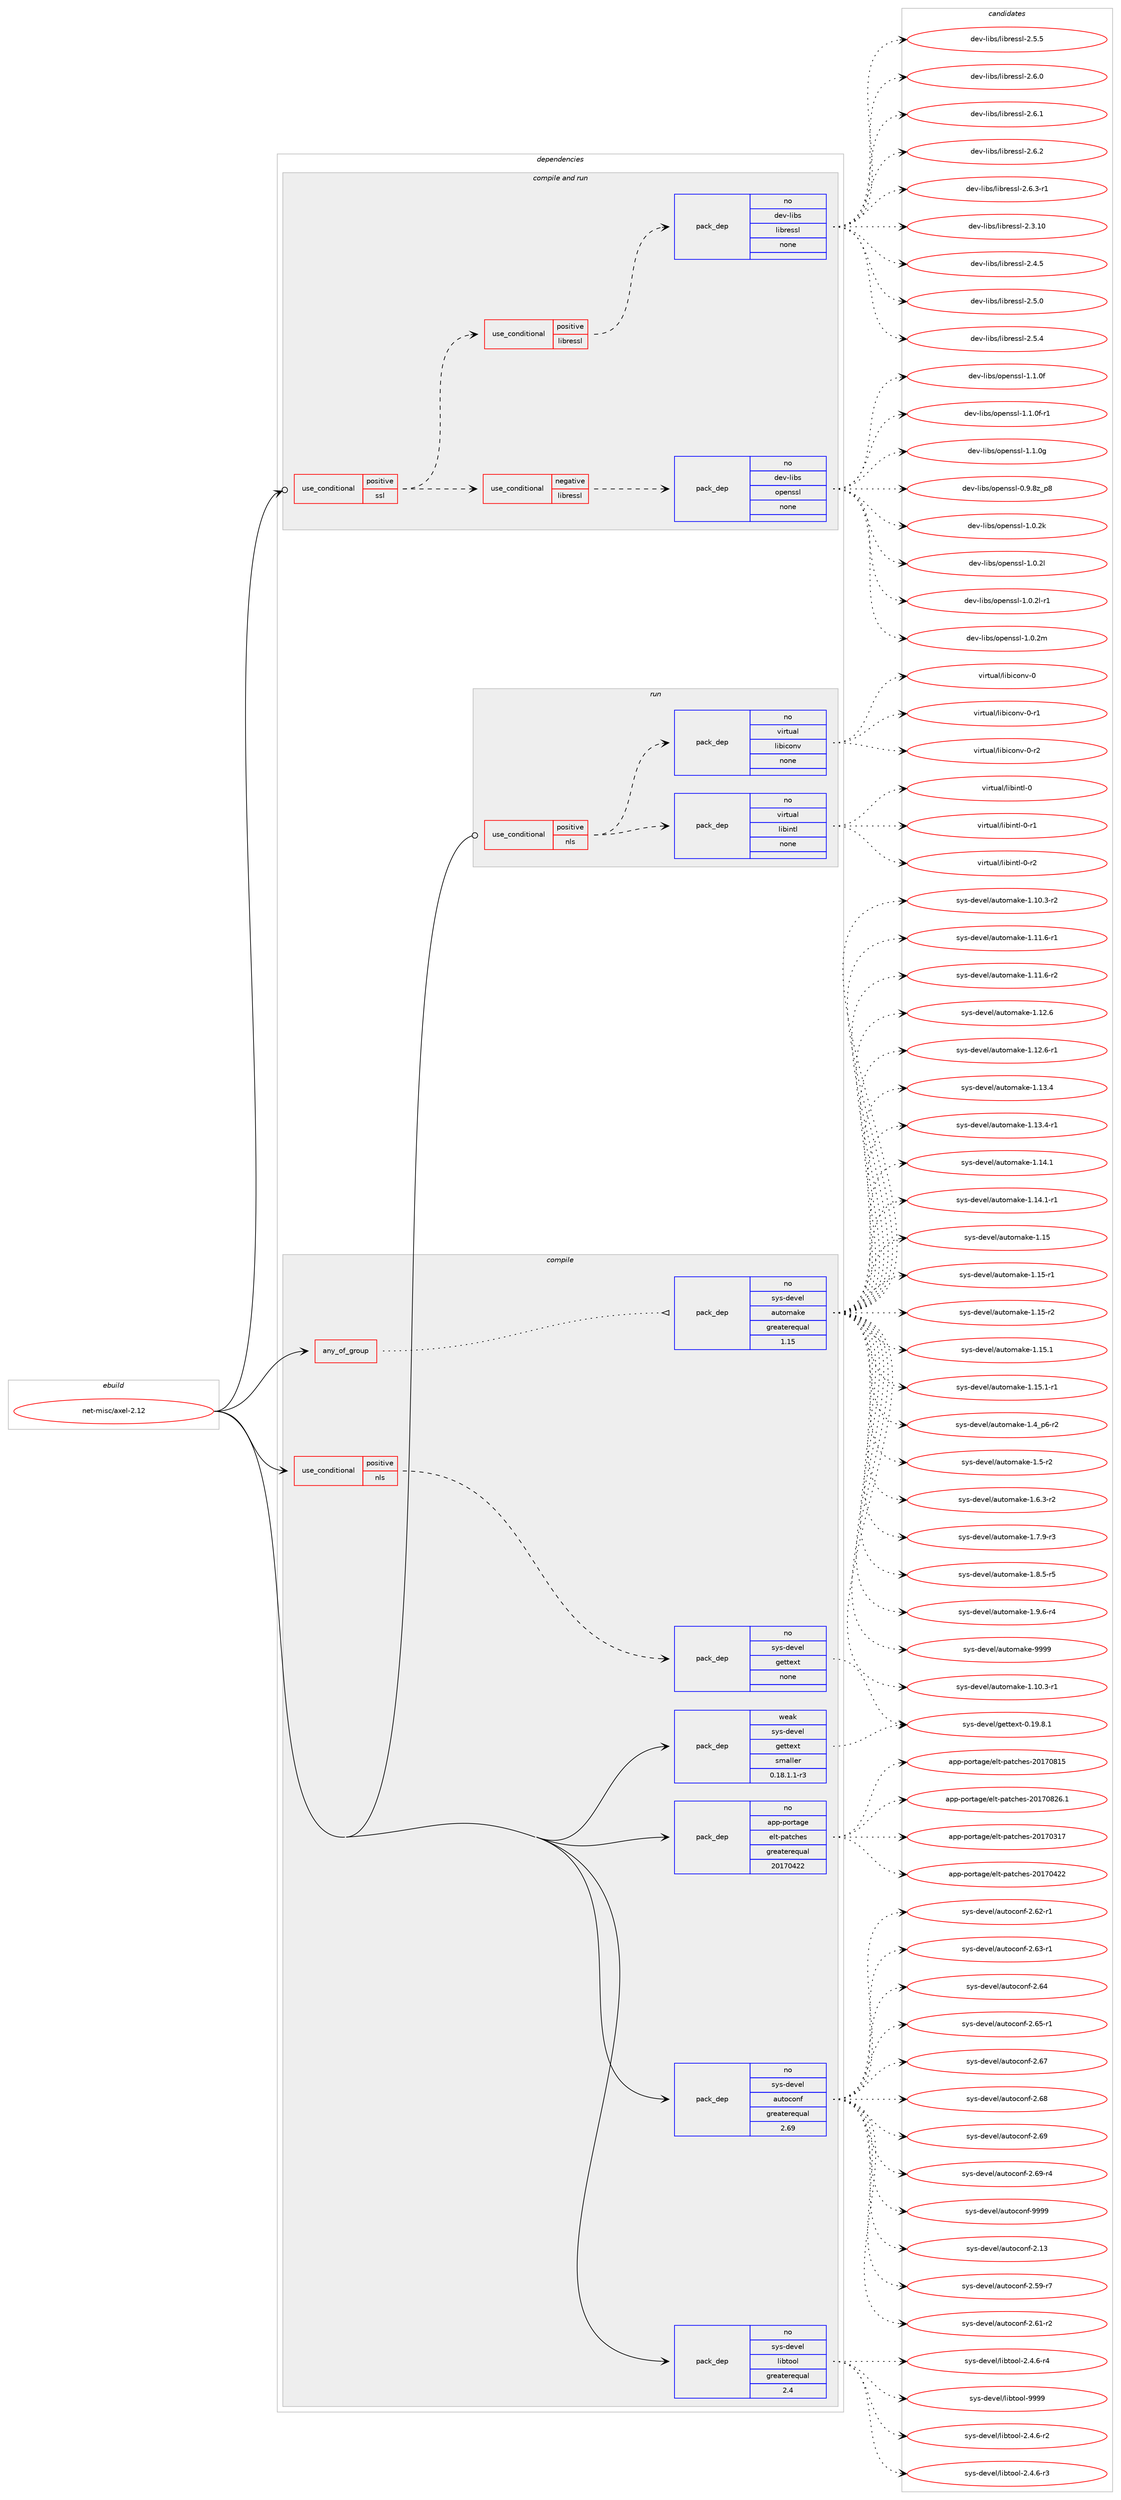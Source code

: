digraph prolog {

# *************
# Graph options
# *************

newrank=true;
concentrate=true;
compound=true;
graph [rankdir=LR,fontname=Helvetica,fontsize=10,ranksep=1.5];#, ranksep=2.5, nodesep=0.2];
edge  [arrowhead=vee];
node  [fontname=Helvetica,fontsize=10];

# **********
# The ebuild
# **********

subgraph cluster_leftcol {
color=gray;
rank=same;
label=<<i>ebuild</i>>;
id [label="net-misc/axel-2.12", color=red, width=4, href="../net-misc/axel-2.12.svg"];
}

# ****************
# The dependencies
# ****************

subgraph cluster_midcol {
color=gray;
label=<<i>dependencies</i>>;
subgraph cluster_compile {
fillcolor="#eeeeee";
style=filled;
label=<<i>compile</i>>;
subgraph any6952 {
dependency423341 [label=<<TABLE BORDER="0" CELLBORDER="1" CELLSPACING="0" CELLPADDING="4"><TR><TD CELLPADDING="10">any_of_group</TD></TR></TABLE>>, shape=none, color=red];subgraph pack311311 {
dependency423342 [label=<<TABLE BORDER="0" CELLBORDER="1" CELLSPACING="0" CELLPADDING="4" WIDTH="220"><TR><TD ROWSPAN="6" CELLPADDING="30">pack_dep</TD></TR><TR><TD WIDTH="110">no</TD></TR><TR><TD>sys-devel</TD></TR><TR><TD>automake</TD></TR><TR><TD>greaterequal</TD></TR><TR><TD>1.15</TD></TR></TABLE>>, shape=none, color=blue];
}
dependency423341:e -> dependency423342:w [weight=20,style="dotted",arrowhead="oinv"];
}
id:e -> dependency423341:w [weight=20,style="solid",arrowhead="vee"];
subgraph cond104885 {
dependency423343 [label=<<TABLE BORDER="0" CELLBORDER="1" CELLSPACING="0" CELLPADDING="4"><TR><TD ROWSPAN="3" CELLPADDING="10">use_conditional</TD></TR><TR><TD>positive</TD></TR><TR><TD>nls</TD></TR></TABLE>>, shape=none, color=red];
subgraph pack311312 {
dependency423344 [label=<<TABLE BORDER="0" CELLBORDER="1" CELLSPACING="0" CELLPADDING="4" WIDTH="220"><TR><TD ROWSPAN="6" CELLPADDING="30">pack_dep</TD></TR><TR><TD WIDTH="110">no</TD></TR><TR><TD>sys-devel</TD></TR><TR><TD>gettext</TD></TR><TR><TD>none</TD></TR><TR><TD></TD></TR></TABLE>>, shape=none, color=blue];
}
dependency423343:e -> dependency423344:w [weight=20,style="dashed",arrowhead="vee"];
}
id:e -> dependency423343:w [weight=20,style="solid",arrowhead="vee"];
subgraph pack311313 {
dependency423345 [label=<<TABLE BORDER="0" CELLBORDER="1" CELLSPACING="0" CELLPADDING="4" WIDTH="220"><TR><TD ROWSPAN="6" CELLPADDING="30">pack_dep</TD></TR><TR><TD WIDTH="110">no</TD></TR><TR><TD>app-portage</TD></TR><TR><TD>elt-patches</TD></TR><TR><TD>greaterequal</TD></TR><TR><TD>20170422</TD></TR></TABLE>>, shape=none, color=blue];
}
id:e -> dependency423345:w [weight=20,style="solid",arrowhead="vee"];
subgraph pack311314 {
dependency423346 [label=<<TABLE BORDER="0" CELLBORDER="1" CELLSPACING="0" CELLPADDING="4" WIDTH="220"><TR><TD ROWSPAN="6" CELLPADDING="30">pack_dep</TD></TR><TR><TD WIDTH="110">no</TD></TR><TR><TD>sys-devel</TD></TR><TR><TD>autoconf</TD></TR><TR><TD>greaterequal</TD></TR><TR><TD>2.69</TD></TR></TABLE>>, shape=none, color=blue];
}
id:e -> dependency423346:w [weight=20,style="solid",arrowhead="vee"];
subgraph pack311315 {
dependency423347 [label=<<TABLE BORDER="0" CELLBORDER="1" CELLSPACING="0" CELLPADDING="4" WIDTH="220"><TR><TD ROWSPAN="6" CELLPADDING="30">pack_dep</TD></TR><TR><TD WIDTH="110">no</TD></TR><TR><TD>sys-devel</TD></TR><TR><TD>libtool</TD></TR><TR><TD>greaterequal</TD></TR><TR><TD>2.4</TD></TR></TABLE>>, shape=none, color=blue];
}
id:e -> dependency423347:w [weight=20,style="solid",arrowhead="vee"];
subgraph pack311316 {
dependency423348 [label=<<TABLE BORDER="0" CELLBORDER="1" CELLSPACING="0" CELLPADDING="4" WIDTH="220"><TR><TD ROWSPAN="6" CELLPADDING="30">pack_dep</TD></TR><TR><TD WIDTH="110">weak</TD></TR><TR><TD>sys-devel</TD></TR><TR><TD>gettext</TD></TR><TR><TD>smaller</TD></TR><TR><TD>0.18.1.1-r3</TD></TR></TABLE>>, shape=none, color=blue];
}
id:e -> dependency423348:w [weight=20,style="solid",arrowhead="vee"];
}
subgraph cluster_compileandrun {
fillcolor="#eeeeee";
style=filled;
label=<<i>compile and run</i>>;
subgraph cond104886 {
dependency423349 [label=<<TABLE BORDER="0" CELLBORDER="1" CELLSPACING="0" CELLPADDING="4"><TR><TD ROWSPAN="3" CELLPADDING="10">use_conditional</TD></TR><TR><TD>positive</TD></TR><TR><TD>ssl</TD></TR></TABLE>>, shape=none, color=red];
subgraph cond104887 {
dependency423350 [label=<<TABLE BORDER="0" CELLBORDER="1" CELLSPACING="0" CELLPADDING="4"><TR><TD ROWSPAN="3" CELLPADDING="10">use_conditional</TD></TR><TR><TD>negative</TD></TR><TR><TD>libressl</TD></TR></TABLE>>, shape=none, color=red];
subgraph pack311317 {
dependency423351 [label=<<TABLE BORDER="0" CELLBORDER="1" CELLSPACING="0" CELLPADDING="4" WIDTH="220"><TR><TD ROWSPAN="6" CELLPADDING="30">pack_dep</TD></TR><TR><TD WIDTH="110">no</TD></TR><TR><TD>dev-libs</TD></TR><TR><TD>openssl</TD></TR><TR><TD>none</TD></TR><TR><TD></TD></TR></TABLE>>, shape=none, color=blue];
}
dependency423350:e -> dependency423351:w [weight=20,style="dashed",arrowhead="vee"];
}
dependency423349:e -> dependency423350:w [weight=20,style="dashed",arrowhead="vee"];
subgraph cond104888 {
dependency423352 [label=<<TABLE BORDER="0" CELLBORDER="1" CELLSPACING="0" CELLPADDING="4"><TR><TD ROWSPAN="3" CELLPADDING="10">use_conditional</TD></TR><TR><TD>positive</TD></TR><TR><TD>libressl</TD></TR></TABLE>>, shape=none, color=red];
subgraph pack311318 {
dependency423353 [label=<<TABLE BORDER="0" CELLBORDER="1" CELLSPACING="0" CELLPADDING="4" WIDTH="220"><TR><TD ROWSPAN="6" CELLPADDING="30">pack_dep</TD></TR><TR><TD WIDTH="110">no</TD></TR><TR><TD>dev-libs</TD></TR><TR><TD>libressl</TD></TR><TR><TD>none</TD></TR><TR><TD></TD></TR></TABLE>>, shape=none, color=blue];
}
dependency423352:e -> dependency423353:w [weight=20,style="dashed",arrowhead="vee"];
}
dependency423349:e -> dependency423352:w [weight=20,style="dashed",arrowhead="vee"];
}
id:e -> dependency423349:w [weight=20,style="solid",arrowhead="odotvee"];
}
subgraph cluster_run {
fillcolor="#eeeeee";
style=filled;
label=<<i>run</i>>;
subgraph cond104889 {
dependency423354 [label=<<TABLE BORDER="0" CELLBORDER="1" CELLSPACING="0" CELLPADDING="4"><TR><TD ROWSPAN="3" CELLPADDING="10">use_conditional</TD></TR><TR><TD>positive</TD></TR><TR><TD>nls</TD></TR></TABLE>>, shape=none, color=red];
subgraph pack311319 {
dependency423355 [label=<<TABLE BORDER="0" CELLBORDER="1" CELLSPACING="0" CELLPADDING="4" WIDTH="220"><TR><TD ROWSPAN="6" CELLPADDING="30">pack_dep</TD></TR><TR><TD WIDTH="110">no</TD></TR><TR><TD>virtual</TD></TR><TR><TD>libintl</TD></TR><TR><TD>none</TD></TR><TR><TD></TD></TR></TABLE>>, shape=none, color=blue];
}
dependency423354:e -> dependency423355:w [weight=20,style="dashed",arrowhead="vee"];
subgraph pack311320 {
dependency423356 [label=<<TABLE BORDER="0" CELLBORDER="1" CELLSPACING="0" CELLPADDING="4" WIDTH="220"><TR><TD ROWSPAN="6" CELLPADDING="30">pack_dep</TD></TR><TR><TD WIDTH="110">no</TD></TR><TR><TD>virtual</TD></TR><TR><TD>libiconv</TD></TR><TR><TD>none</TD></TR><TR><TD></TD></TR></TABLE>>, shape=none, color=blue];
}
dependency423354:e -> dependency423356:w [weight=20,style="dashed",arrowhead="vee"];
}
id:e -> dependency423354:w [weight=20,style="solid",arrowhead="odot"];
}
}

# **************
# The candidates
# **************

subgraph cluster_choices {
rank=same;
color=gray;
label=<<i>candidates</i>>;

subgraph choice311311 {
color=black;
nodesep=1;
choice11512111545100101118101108479711711611110997107101454946494846514511449 [label="sys-devel/automake-1.10.3-r1", color=red, width=4,href="../sys-devel/automake-1.10.3-r1.svg"];
choice11512111545100101118101108479711711611110997107101454946494846514511450 [label="sys-devel/automake-1.10.3-r2", color=red, width=4,href="../sys-devel/automake-1.10.3-r2.svg"];
choice11512111545100101118101108479711711611110997107101454946494946544511449 [label="sys-devel/automake-1.11.6-r1", color=red, width=4,href="../sys-devel/automake-1.11.6-r1.svg"];
choice11512111545100101118101108479711711611110997107101454946494946544511450 [label="sys-devel/automake-1.11.6-r2", color=red, width=4,href="../sys-devel/automake-1.11.6-r2.svg"];
choice1151211154510010111810110847971171161111099710710145494649504654 [label="sys-devel/automake-1.12.6", color=red, width=4,href="../sys-devel/automake-1.12.6.svg"];
choice11512111545100101118101108479711711611110997107101454946495046544511449 [label="sys-devel/automake-1.12.6-r1", color=red, width=4,href="../sys-devel/automake-1.12.6-r1.svg"];
choice1151211154510010111810110847971171161111099710710145494649514652 [label="sys-devel/automake-1.13.4", color=red, width=4,href="../sys-devel/automake-1.13.4.svg"];
choice11512111545100101118101108479711711611110997107101454946495146524511449 [label="sys-devel/automake-1.13.4-r1", color=red, width=4,href="../sys-devel/automake-1.13.4-r1.svg"];
choice1151211154510010111810110847971171161111099710710145494649524649 [label="sys-devel/automake-1.14.1", color=red, width=4,href="../sys-devel/automake-1.14.1.svg"];
choice11512111545100101118101108479711711611110997107101454946495246494511449 [label="sys-devel/automake-1.14.1-r1", color=red, width=4,href="../sys-devel/automake-1.14.1-r1.svg"];
choice115121115451001011181011084797117116111109971071014549464953 [label="sys-devel/automake-1.15", color=red, width=4,href="../sys-devel/automake-1.15.svg"];
choice1151211154510010111810110847971171161111099710710145494649534511449 [label="sys-devel/automake-1.15-r1", color=red, width=4,href="../sys-devel/automake-1.15-r1.svg"];
choice1151211154510010111810110847971171161111099710710145494649534511450 [label="sys-devel/automake-1.15-r2", color=red, width=4,href="../sys-devel/automake-1.15-r2.svg"];
choice1151211154510010111810110847971171161111099710710145494649534649 [label="sys-devel/automake-1.15.1", color=red, width=4,href="../sys-devel/automake-1.15.1.svg"];
choice11512111545100101118101108479711711611110997107101454946495346494511449 [label="sys-devel/automake-1.15.1-r1", color=red, width=4,href="../sys-devel/automake-1.15.1-r1.svg"];
choice115121115451001011181011084797117116111109971071014549465295112544511450 [label="sys-devel/automake-1.4_p6-r2", color=red, width=4,href="../sys-devel/automake-1.4_p6-r2.svg"];
choice11512111545100101118101108479711711611110997107101454946534511450 [label="sys-devel/automake-1.5-r2", color=red, width=4,href="../sys-devel/automake-1.5-r2.svg"];
choice115121115451001011181011084797117116111109971071014549465446514511450 [label="sys-devel/automake-1.6.3-r2", color=red, width=4,href="../sys-devel/automake-1.6.3-r2.svg"];
choice115121115451001011181011084797117116111109971071014549465546574511451 [label="sys-devel/automake-1.7.9-r3", color=red, width=4,href="../sys-devel/automake-1.7.9-r3.svg"];
choice115121115451001011181011084797117116111109971071014549465646534511453 [label="sys-devel/automake-1.8.5-r5", color=red, width=4,href="../sys-devel/automake-1.8.5-r5.svg"];
choice115121115451001011181011084797117116111109971071014549465746544511452 [label="sys-devel/automake-1.9.6-r4", color=red, width=4,href="../sys-devel/automake-1.9.6-r4.svg"];
choice115121115451001011181011084797117116111109971071014557575757 [label="sys-devel/automake-9999", color=red, width=4,href="../sys-devel/automake-9999.svg"];
dependency423342:e -> choice11512111545100101118101108479711711611110997107101454946494846514511449:w [style=dotted,weight="100"];
dependency423342:e -> choice11512111545100101118101108479711711611110997107101454946494846514511450:w [style=dotted,weight="100"];
dependency423342:e -> choice11512111545100101118101108479711711611110997107101454946494946544511449:w [style=dotted,weight="100"];
dependency423342:e -> choice11512111545100101118101108479711711611110997107101454946494946544511450:w [style=dotted,weight="100"];
dependency423342:e -> choice1151211154510010111810110847971171161111099710710145494649504654:w [style=dotted,weight="100"];
dependency423342:e -> choice11512111545100101118101108479711711611110997107101454946495046544511449:w [style=dotted,weight="100"];
dependency423342:e -> choice1151211154510010111810110847971171161111099710710145494649514652:w [style=dotted,weight="100"];
dependency423342:e -> choice11512111545100101118101108479711711611110997107101454946495146524511449:w [style=dotted,weight="100"];
dependency423342:e -> choice1151211154510010111810110847971171161111099710710145494649524649:w [style=dotted,weight="100"];
dependency423342:e -> choice11512111545100101118101108479711711611110997107101454946495246494511449:w [style=dotted,weight="100"];
dependency423342:e -> choice115121115451001011181011084797117116111109971071014549464953:w [style=dotted,weight="100"];
dependency423342:e -> choice1151211154510010111810110847971171161111099710710145494649534511449:w [style=dotted,weight="100"];
dependency423342:e -> choice1151211154510010111810110847971171161111099710710145494649534511450:w [style=dotted,weight="100"];
dependency423342:e -> choice1151211154510010111810110847971171161111099710710145494649534649:w [style=dotted,weight="100"];
dependency423342:e -> choice11512111545100101118101108479711711611110997107101454946495346494511449:w [style=dotted,weight="100"];
dependency423342:e -> choice115121115451001011181011084797117116111109971071014549465295112544511450:w [style=dotted,weight="100"];
dependency423342:e -> choice11512111545100101118101108479711711611110997107101454946534511450:w [style=dotted,weight="100"];
dependency423342:e -> choice115121115451001011181011084797117116111109971071014549465446514511450:w [style=dotted,weight="100"];
dependency423342:e -> choice115121115451001011181011084797117116111109971071014549465546574511451:w [style=dotted,weight="100"];
dependency423342:e -> choice115121115451001011181011084797117116111109971071014549465646534511453:w [style=dotted,weight="100"];
dependency423342:e -> choice115121115451001011181011084797117116111109971071014549465746544511452:w [style=dotted,weight="100"];
dependency423342:e -> choice115121115451001011181011084797117116111109971071014557575757:w [style=dotted,weight="100"];
}
subgraph choice311312 {
color=black;
nodesep=1;
choice1151211154510010111810110847103101116116101120116454846495746564649 [label="sys-devel/gettext-0.19.8.1", color=red, width=4,href="../sys-devel/gettext-0.19.8.1.svg"];
dependency423344:e -> choice1151211154510010111810110847103101116116101120116454846495746564649:w [style=dotted,weight="100"];
}
subgraph choice311313 {
color=black;
nodesep=1;
choice97112112451121111141169710310147101108116451129711699104101115455048495548514955 [label="app-portage/elt-patches-20170317", color=red, width=4,href="../app-portage/elt-patches-20170317.svg"];
choice97112112451121111141169710310147101108116451129711699104101115455048495548525050 [label="app-portage/elt-patches-20170422", color=red, width=4,href="../app-portage/elt-patches-20170422.svg"];
choice97112112451121111141169710310147101108116451129711699104101115455048495548564953 [label="app-portage/elt-patches-20170815", color=red, width=4,href="../app-portage/elt-patches-20170815.svg"];
choice971121124511211111411697103101471011081164511297116991041011154550484955485650544649 [label="app-portage/elt-patches-20170826.1", color=red, width=4,href="../app-portage/elt-patches-20170826.1.svg"];
dependency423345:e -> choice97112112451121111141169710310147101108116451129711699104101115455048495548514955:w [style=dotted,weight="100"];
dependency423345:e -> choice97112112451121111141169710310147101108116451129711699104101115455048495548525050:w [style=dotted,weight="100"];
dependency423345:e -> choice97112112451121111141169710310147101108116451129711699104101115455048495548564953:w [style=dotted,weight="100"];
dependency423345:e -> choice971121124511211111411697103101471011081164511297116991041011154550484955485650544649:w [style=dotted,weight="100"];
}
subgraph choice311314 {
color=black;
nodesep=1;
choice115121115451001011181011084797117116111991111101024550464951 [label="sys-devel/autoconf-2.13", color=red, width=4,href="../sys-devel/autoconf-2.13.svg"];
choice1151211154510010111810110847971171161119911111010245504653574511455 [label="sys-devel/autoconf-2.59-r7", color=red, width=4,href="../sys-devel/autoconf-2.59-r7.svg"];
choice1151211154510010111810110847971171161119911111010245504654494511450 [label="sys-devel/autoconf-2.61-r2", color=red, width=4,href="../sys-devel/autoconf-2.61-r2.svg"];
choice1151211154510010111810110847971171161119911111010245504654504511449 [label="sys-devel/autoconf-2.62-r1", color=red, width=4,href="../sys-devel/autoconf-2.62-r1.svg"];
choice1151211154510010111810110847971171161119911111010245504654514511449 [label="sys-devel/autoconf-2.63-r1", color=red, width=4,href="../sys-devel/autoconf-2.63-r1.svg"];
choice115121115451001011181011084797117116111991111101024550465452 [label="sys-devel/autoconf-2.64", color=red, width=4,href="../sys-devel/autoconf-2.64.svg"];
choice1151211154510010111810110847971171161119911111010245504654534511449 [label="sys-devel/autoconf-2.65-r1", color=red, width=4,href="../sys-devel/autoconf-2.65-r1.svg"];
choice115121115451001011181011084797117116111991111101024550465455 [label="sys-devel/autoconf-2.67", color=red, width=4,href="../sys-devel/autoconf-2.67.svg"];
choice115121115451001011181011084797117116111991111101024550465456 [label="sys-devel/autoconf-2.68", color=red, width=4,href="../sys-devel/autoconf-2.68.svg"];
choice115121115451001011181011084797117116111991111101024550465457 [label="sys-devel/autoconf-2.69", color=red, width=4,href="../sys-devel/autoconf-2.69.svg"];
choice1151211154510010111810110847971171161119911111010245504654574511452 [label="sys-devel/autoconf-2.69-r4", color=red, width=4,href="../sys-devel/autoconf-2.69-r4.svg"];
choice115121115451001011181011084797117116111991111101024557575757 [label="sys-devel/autoconf-9999", color=red, width=4,href="../sys-devel/autoconf-9999.svg"];
dependency423346:e -> choice115121115451001011181011084797117116111991111101024550464951:w [style=dotted,weight="100"];
dependency423346:e -> choice1151211154510010111810110847971171161119911111010245504653574511455:w [style=dotted,weight="100"];
dependency423346:e -> choice1151211154510010111810110847971171161119911111010245504654494511450:w [style=dotted,weight="100"];
dependency423346:e -> choice1151211154510010111810110847971171161119911111010245504654504511449:w [style=dotted,weight="100"];
dependency423346:e -> choice1151211154510010111810110847971171161119911111010245504654514511449:w [style=dotted,weight="100"];
dependency423346:e -> choice115121115451001011181011084797117116111991111101024550465452:w [style=dotted,weight="100"];
dependency423346:e -> choice1151211154510010111810110847971171161119911111010245504654534511449:w [style=dotted,weight="100"];
dependency423346:e -> choice115121115451001011181011084797117116111991111101024550465455:w [style=dotted,weight="100"];
dependency423346:e -> choice115121115451001011181011084797117116111991111101024550465456:w [style=dotted,weight="100"];
dependency423346:e -> choice115121115451001011181011084797117116111991111101024550465457:w [style=dotted,weight="100"];
dependency423346:e -> choice1151211154510010111810110847971171161119911111010245504654574511452:w [style=dotted,weight="100"];
dependency423346:e -> choice115121115451001011181011084797117116111991111101024557575757:w [style=dotted,weight="100"];
}
subgraph choice311315 {
color=black;
nodesep=1;
choice1151211154510010111810110847108105981161111111084550465246544511450 [label="sys-devel/libtool-2.4.6-r2", color=red, width=4,href="../sys-devel/libtool-2.4.6-r2.svg"];
choice1151211154510010111810110847108105981161111111084550465246544511451 [label="sys-devel/libtool-2.4.6-r3", color=red, width=4,href="../sys-devel/libtool-2.4.6-r3.svg"];
choice1151211154510010111810110847108105981161111111084550465246544511452 [label="sys-devel/libtool-2.4.6-r4", color=red, width=4,href="../sys-devel/libtool-2.4.6-r4.svg"];
choice1151211154510010111810110847108105981161111111084557575757 [label="sys-devel/libtool-9999", color=red, width=4,href="../sys-devel/libtool-9999.svg"];
dependency423347:e -> choice1151211154510010111810110847108105981161111111084550465246544511450:w [style=dotted,weight="100"];
dependency423347:e -> choice1151211154510010111810110847108105981161111111084550465246544511451:w [style=dotted,weight="100"];
dependency423347:e -> choice1151211154510010111810110847108105981161111111084550465246544511452:w [style=dotted,weight="100"];
dependency423347:e -> choice1151211154510010111810110847108105981161111111084557575757:w [style=dotted,weight="100"];
}
subgraph choice311316 {
color=black;
nodesep=1;
choice1151211154510010111810110847103101116116101120116454846495746564649 [label="sys-devel/gettext-0.19.8.1", color=red, width=4,href="../sys-devel/gettext-0.19.8.1.svg"];
dependency423348:e -> choice1151211154510010111810110847103101116116101120116454846495746564649:w [style=dotted,weight="100"];
}
subgraph choice311317 {
color=black;
nodesep=1;
choice1001011184510810598115471111121011101151151084548465746561229511256 [label="dev-libs/openssl-0.9.8z_p8", color=red, width=4,href="../dev-libs/openssl-0.9.8z_p8.svg"];
choice100101118451081059811547111112101110115115108454946484650107 [label="dev-libs/openssl-1.0.2k", color=red, width=4,href="../dev-libs/openssl-1.0.2k.svg"];
choice100101118451081059811547111112101110115115108454946484650108 [label="dev-libs/openssl-1.0.2l", color=red, width=4,href="../dev-libs/openssl-1.0.2l.svg"];
choice1001011184510810598115471111121011101151151084549464846501084511449 [label="dev-libs/openssl-1.0.2l-r1", color=red, width=4,href="../dev-libs/openssl-1.0.2l-r1.svg"];
choice100101118451081059811547111112101110115115108454946484650109 [label="dev-libs/openssl-1.0.2m", color=red, width=4,href="../dev-libs/openssl-1.0.2m.svg"];
choice100101118451081059811547111112101110115115108454946494648102 [label="dev-libs/openssl-1.1.0f", color=red, width=4,href="../dev-libs/openssl-1.1.0f.svg"];
choice1001011184510810598115471111121011101151151084549464946481024511449 [label="dev-libs/openssl-1.1.0f-r1", color=red, width=4,href="../dev-libs/openssl-1.1.0f-r1.svg"];
choice100101118451081059811547111112101110115115108454946494648103 [label="dev-libs/openssl-1.1.0g", color=red, width=4,href="../dev-libs/openssl-1.1.0g.svg"];
dependency423351:e -> choice1001011184510810598115471111121011101151151084548465746561229511256:w [style=dotted,weight="100"];
dependency423351:e -> choice100101118451081059811547111112101110115115108454946484650107:w [style=dotted,weight="100"];
dependency423351:e -> choice100101118451081059811547111112101110115115108454946484650108:w [style=dotted,weight="100"];
dependency423351:e -> choice1001011184510810598115471111121011101151151084549464846501084511449:w [style=dotted,weight="100"];
dependency423351:e -> choice100101118451081059811547111112101110115115108454946484650109:w [style=dotted,weight="100"];
dependency423351:e -> choice100101118451081059811547111112101110115115108454946494648102:w [style=dotted,weight="100"];
dependency423351:e -> choice1001011184510810598115471111121011101151151084549464946481024511449:w [style=dotted,weight="100"];
dependency423351:e -> choice100101118451081059811547111112101110115115108454946494648103:w [style=dotted,weight="100"];
}
subgraph choice311318 {
color=black;
nodesep=1;
choice1001011184510810598115471081059811410111511510845504651464948 [label="dev-libs/libressl-2.3.10", color=red, width=4,href="../dev-libs/libressl-2.3.10.svg"];
choice10010111845108105981154710810598114101115115108455046524653 [label="dev-libs/libressl-2.4.5", color=red, width=4,href="../dev-libs/libressl-2.4.5.svg"];
choice10010111845108105981154710810598114101115115108455046534648 [label="dev-libs/libressl-2.5.0", color=red, width=4,href="../dev-libs/libressl-2.5.0.svg"];
choice10010111845108105981154710810598114101115115108455046534652 [label="dev-libs/libressl-2.5.4", color=red, width=4,href="../dev-libs/libressl-2.5.4.svg"];
choice10010111845108105981154710810598114101115115108455046534653 [label="dev-libs/libressl-2.5.5", color=red, width=4,href="../dev-libs/libressl-2.5.5.svg"];
choice10010111845108105981154710810598114101115115108455046544648 [label="dev-libs/libressl-2.6.0", color=red, width=4,href="../dev-libs/libressl-2.6.0.svg"];
choice10010111845108105981154710810598114101115115108455046544649 [label="dev-libs/libressl-2.6.1", color=red, width=4,href="../dev-libs/libressl-2.6.1.svg"];
choice10010111845108105981154710810598114101115115108455046544650 [label="dev-libs/libressl-2.6.2", color=red, width=4,href="../dev-libs/libressl-2.6.2.svg"];
choice100101118451081059811547108105981141011151151084550465446514511449 [label="dev-libs/libressl-2.6.3-r1", color=red, width=4,href="../dev-libs/libressl-2.6.3-r1.svg"];
dependency423353:e -> choice1001011184510810598115471081059811410111511510845504651464948:w [style=dotted,weight="100"];
dependency423353:e -> choice10010111845108105981154710810598114101115115108455046524653:w [style=dotted,weight="100"];
dependency423353:e -> choice10010111845108105981154710810598114101115115108455046534648:w [style=dotted,weight="100"];
dependency423353:e -> choice10010111845108105981154710810598114101115115108455046534652:w [style=dotted,weight="100"];
dependency423353:e -> choice10010111845108105981154710810598114101115115108455046534653:w [style=dotted,weight="100"];
dependency423353:e -> choice10010111845108105981154710810598114101115115108455046544648:w [style=dotted,weight="100"];
dependency423353:e -> choice10010111845108105981154710810598114101115115108455046544649:w [style=dotted,weight="100"];
dependency423353:e -> choice10010111845108105981154710810598114101115115108455046544650:w [style=dotted,weight="100"];
dependency423353:e -> choice100101118451081059811547108105981141011151151084550465446514511449:w [style=dotted,weight="100"];
}
subgraph choice311319 {
color=black;
nodesep=1;
choice1181051141161179710847108105981051101161084548 [label="virtual/libintl-0", color=red, width=4,href="../virtual/libintl-0.svg"];
choice11810511411611797108471081059810511011610845484511449 [label="virtual/libintl-0-r1", color=red, width=4,href="../virtual/libintl-0-r1.svg"];
choice11810511411611797108471081059810511011610845484511450 [label="virtual/libintl-0-r2", color=red, width=4,href="../virtual/libintl-0-r2.svg"];
dependency423355:e -> choice1181051141161179710847108105981051101161084548:w [style=dotted,weight="100"];
dependency423355:e -> choice11810511411611797108471081059810511011610845484511449:w [style=dotted,weight="100"];
dependency423355:e -> choice11810511411611797108471081059810511011610845484511450:w [style=dotted,weight="100"];
}
subgraph choice311320 {
color=black;
nodesep=1;
choice118105114116117971084710810598105991111101184548 [label="virtual/libiconv-0", color=red, width=4,href="../virtual/libiconv-0.svg"];
choice1181051141161179710847108105981059911111011845484511449 [label="virtual/libiconv-0-r1", color=red, width=4,href="../virtual/libiconv-0-r1.svg"];
choice1181051141161179710847108105981059911111011845484511450 [label="virtual/libiconv-0-r2", color=red, width=4,href="../virtual/libiconv-0-r2.svg"];
dependency423356:e -> choice118105114116117971084710810598105991111101184548:w [style=dotted,weight="100"];
dependency423356:e -> choice1181051141161179710847108105981059911111011845484511449:w [style=dotted,weight="100"];
dependency423356:e -> choice1181051141161179710847108105981059911111011845484511450:w [style=dotted,weight="100"];
}
}

}
